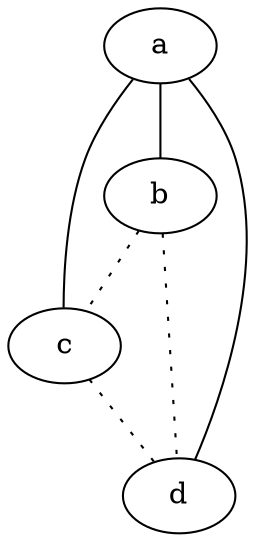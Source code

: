 graph {
a -- b;
a -- c;
a -- d;
b -- c [style=dotted];
b -- d [style=dotted];
c -- d [style=dotted];
}
